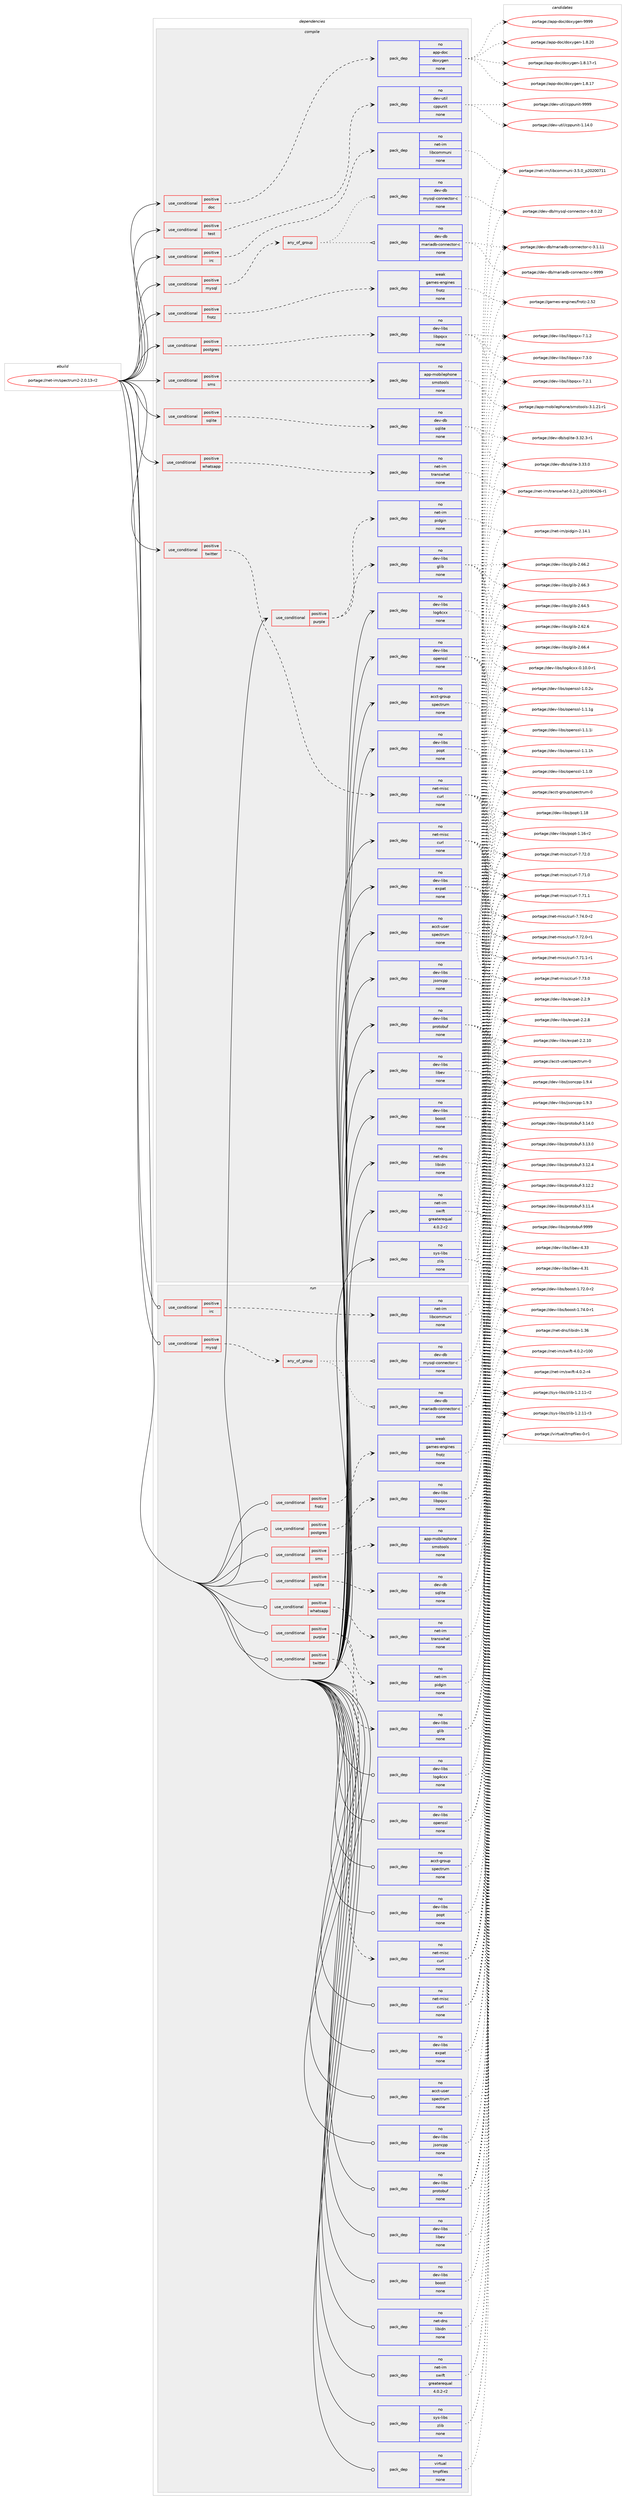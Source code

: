 digraph prolog {

# *************
# Graph options
# *************

newrank=true;
concentrate=true;
compound=true;
graph [rankdir=LR,fontname=Helvetica,fontsize=10,ranksep=1.5];#, ranksep=2.5, nodesep=0.2];
edge  [arrowhead=vee];
node  [fontname=Helvetica,fontsize=10];

# **********
# The ebuild
# **********

subgraph cluster_leftcol {
color=gray;
rank=same;
label=<<i>ebuild</i>>;
id [label="portage://net-im/spectrum2-2.0.13-r2", color=red, width=4, href="../net-im/spectrum2-2.0.13-r2.svg"];
}

# ****************
# The dependencies
# ****************

subgraph cluster_midcol {
color=gray;
label=<<i>dependencies</i>>;
subgraph cluster_compile {
fillcolor="#eeeeee";
style=filled;
label=<<i>compile</i>>;
subgraph cond3424 {
dependency12083 [label=<<TABLE BORDER="0" CELLBORDER="1" CELLSPACING="0" CELLPADDING="4"><TR><TD ROWSPAN="3" CELLPADDING="10">use_conditional</TD></TR><TR><TD>positive</TD></TR><TR><TD>doc</TD></TR></TABLE>>, shape=none, color=red];
subgraph pack8537 {
dependency12084 [label=<<TABLE BORDER="0" CELLBORDER="1" CELLSPACING="0" CELLPADDING="4" WIDTH="220"><TR><TD ROWSPAN="6" CELLPADDING="30">pack_dep</TD></TR><TR><TD WIDTH="110">no</TD></TR><TR><TD>app-doc</TD></TR><TR><TD>doxygen</TD></TR><TR><TD>none</TD></TR><TR><TD></TD></TR></TABLE>>, shape=none, color=blue];
}
dependency12083:e -> dependency12084:w [weight=20,style="dashed",arrowhead="vee"];
}
id:e -> dependency12083:w [weight=20,style="solid",arrowhead="vee"];
subgraph cond3425 {
dependency12085 [label=<<TABLE BORDER="0" CELLBORDER="1" CELLSPACING="0" CELLPADDING="4"><TR><TD ROWSPAN="3" CELLPADDING="10">use_conditional</TD></TR><TR><TD>positive</TD></TR><TR><TD>frotz</TD></TR></TABLE>>, shape=none, color=red];
subgraph pack8538 {
dependency12086 [label=<<TABLE BORDER="0" CELLBORDER="1" CELLSPACING="0" CELLPADDING="4" WIDTH="220"><TR><TD ROWSPAN="6" CELLPADDING="30">pack_dep</TD></TR><TR><TD WIDTH="110">weak</TD></TR><TR><TD>games-engines</TD></TR><TR><TD>frotz</TD></TR><TR><TD>none</TD></TR><TR><TD></TD></TR></TABLE>>, shape=none, color=blue];
}
dependency12085:e -> dependency12086:w [weight=20,style="dashed",arrowhead="vee"];
}
id:e -> dependency12085:w [weight=20,style="solid",arrowhead="vee"];
subgraph cond3426 {
dependency12087 [label=<<TABLE BORDER="0" CELLBORDER="1" CELLSPACING="0" CELLPADDING="4"><TR><TD ROWSPAN="3" CELLPADDING="10">use_conditional</TD></TR><TR><TD>positive</TD></TR><TR><TD>irc</TD></TR></TABLE>>, shape=none, color=red];
subgraph pack8539 {
dependency12088 [label=<<TABLE BORDER="0" CELLBORDER="1" CELLSPACING="0" CELLPADDING="4" WIDTH="220"><TR><TD ROWSPAN="6" CELLPADDING="30">pack_dep</TD></TR><TR><TD WIDTH="110">no</TD></TR><TR><TD>net-im</TD></TR><TR><TD>libcommuni</TD></TR><TR><TD>none</TD></TR><TR><TD></TD></TR></TABLE>>, shape=none, color=blue];
}
dependency12087:e -> dependency12088:w [weight=20,style="dashed",arrowhead="vee"];
}
id:e -> dependency12087:w [weight=20,style="solid",arrowhead="vee"];
subgraph cond3427 {
dependency12089 [label=<<TABLE BORDER="0" CELLBORDER="1" CELLSPACING="0" CELLPADDING="4"><TR><TD ROWSPAN="3" CELLPADDING="10">use_conditional</TD></TR><TR><TD>positive</TD></TR><TR><TD>mysql</TD></TR></TABLE>>, shape=none, color=red];
subgraph any104 {
dependency12090 [label=<<TABLE BORDER="0" CELLBORDER="1" CELLSPACING="0" CELLPADDING="4"><TR><TD CELLPADDING="10">any_of_group</TD></TR></TABLE>>, shape=none, color=red];subgraph pack8540 {
dependency12091 [label=<<TABLE BORDER="0" CELLBORDER="1" CELLSPACING="0" CELLPADDING="4" WIDTH="220"><TR><TD ROWSPAN="6" CELLPADDING="30">pack_dep</TD></TR><TR><TD WIDTH="110">no</TD></TR><TR><TD>dev-db</TD></TR><TR><TD>mariadb-connector-c</TD></TR><TR><TD>none</TD></TR><TR><TD></TD></TR></TABLE>>, shape=none, color=blue];
}
dependency12090:e -> dependency12091:w [weight=20,style="dotted",arrowhead="oinv"];
subgraph pack8541 {
dependency12092 [label=<<TABLE BORDER="0" CELLBORDER="1" CELLSPACING="0" CELLPADDING="4" WIDTH="220"><TR><TD ROWSPAN="6" CELLPADDING="30">pack_dep</TD></TR><TR><TD WIDTH="110">no</TD></TR><TR><TD>dev-db</TD></TR><TR><TD>mysql-connector-c</TD></TR><TR><TD>none</TD></TR><TR><TD></TD></TR></TABLE>>, shape=none, color=blue];
}
dependency12090:e -> dependency12092:w [weight=20,style="dotted",arrowhead="oinv"];
}
dependency12089:e -> dependency12090:w [weight=20,style="dashed",arrowhead="vee"];
}
id:e -> dependency12089:w [weight=20,style="solid",arrowhead="vee"];
subgraph cond3428 {
dependency12093 [label=<<TABLE BORDER="0" CELLBORDER="1" CELLSPACING="0" CELLPADDING="4"><TR><TD ROWSPAN="3" CELLPADDING="10">use_conditional</TD></TR><TR><TD>positive</TD></TR><TR><TD>postgres</TD></TR></TABLE>>, shape=none, color=red];
subgraph pack8542 {
dependency12094 [label=<<TABLE BORDER="0" CELLBORDER="1" CELLSPACING="0" CELLPADDING="4" WIDTH="220"><TR><TD ROWSPAN="6" CELLPADDING="30">pack_dep</TD></TR><TR><TD WIDTH="110">no</TD></TR><TR><TD>dev-libs</TD></TR><TR><TD>libpqxx</TD></TR><TR><TD>none</TD></TR><TR><TD></TD></TR></TABLE>>, shape=none, color=blue];
}
dependency12093:e -> dependency12094:w [weight=20,style="dashed",arrowhead="vee"];
}
id:e -> dependency12093:w [weight=20,style="solid",arrowhead="vee"];
subgraph cond3429 {
dependency12095 [label=<<TABLE BORDER="0" CELLBORDER="1" CELLSPACING="0" CELLPADDING="4"><TR><TD ROWSPAN="3" CELLPADDING="10">use_conditional</TD></TR><TR><TD>positive</TD></TR><TR><TD>purple</TD></TR></TABLE>>, shape=none, color=red];
subgraph pack8543 {
dependency12096 [label=<<TABLE BORDER="0" CELLBORDER="1" CELLSPACING="0" CELLPADDING="4" WIDTH="220"><TR><TD ROWSPAN="6" CELLPADDING="30">pack_dep</TD></TR><TR><TD WIDTH="110">no</TD></TR><TR><TD>dev-libs</TD></TR><TR><TD>glib</TD></TR><TR><TD>none</TD></TR><TR><TD></TD></TR></TABLE>>, shape=none, color=blue];
}
dependency12095:e -> dependency12096:w [weight=20,style="dashed",arrowhead="vee"];
subgraph pack8544 {
dependency12097 [label=<<TABLE BORDER="0" CELLBORDER="1" CELLSPACING="0" CELLPADDING="4" WIDTH="220"><TR><TD ROWSPAN="6" CELLPADDING="30">pack_dep</TD></TR><TR><TD WIDTH="110">no</TD></TR><TR><TD>net-im</TD></TR><TR><TD>pidgin</TD></TR><TR><TD>none</TD></TR><TR><TD></TD></TR></TABLE>>, shape=none, color=blue];
}
dependency12095:e -> dependency12097:w [weight=20,style="dashed",arrowhead="vee"];
}
id:e -> dependency12095:w [weight=20,style="solid",arrowhead="vee"];
subgraph cond3430 {
dependency12098 [label=<<TABLE BORDER="0" CELLBORDER="1" CELLSPACING="0" CELLPADDING="4"><TR><TD ROWSPAN="3" CELLPADDING="10">use_conditional</TD></TR><TR><TD>positive</TD></TR><TR><TD>sms</TD></TR></TABLE>>, shape=none, color=red];
subgraph pack8545 {
dependency12099 [label=<<TABLE BORDER="0" CELLBORDER="1" CELLSPACING="0" CELLPADDING="4" WIDTH="220"><TR><TD ROWSPAN="6" CELLPADDING="30">pack_dep</TD></TR><TR><TD WIDTH="110">no</TD></TR><TR><TD>app-mobilephone</TD></TR><TR><TD>smstools</TD></TR><TR><TD>none</TD></TR><TR><TD></TD></TR></TABLE>>, shape=none, color=blue];
}
dependency12098:e -> dependency12099:w [weight=20,style="dashed",arrowhead="vee"];
}
id:e -> dependency12098:w [weight=20,style="solid",arrowhead="vee"];
subgraph cond3431 {
dependency12100 [label=<<TABLE BORDER="0" CELLBORDER="1" CELLSPACING="0" CELLPADDING="4"><TR><TD ROWSPAN="3" CELLPADDING="10">use_conditional</TD></TR><TR><TD>positive</TD></TR><TR><TD>sqlite</TD></TR></TABLE>>, shape=none, color=red];
subgraph pack8546 {
dependency12101 [label=<<TABLE BORDER="0" CELLBORDER="1" CELLSPACING="0" CELLPADDING="4" WIDTH="220"><TR><TD ROWSPAN="6" CELLPADDING="30">pack_dep</TD></TR><TR><TD WIDTH="110">no</TD></TR><TR><TD>dev-db</TD></TR><TR><TD>sqlite</TD></TR><TR><TD>none</TD></TR><TR><TD></TD></TR></TABLE>>, shape=none, color=blue];
}
dependency12100:e -> dependency12101:w [weight=20,style="dashed",arrowhead="vee"];
}
id:e -> dependency12100:w [weight=20,style="solid",arrowhead="vee"];
subgraph cond3432 {
dependency12102 [label=<<TABLE BORDER="0" CELLBORDER="1" CELLSPACING="0" CELLPADDING="4"><TR><TD ROWSPAN="3" CELLPADDING="10">use_conditional</TD></TR><TR><TD>positive</TD></TR><TR><TD>test</TD></TR></TABLE>>, shape=none, color=red];
subgraph pack8547 {
dependency12103 [label=<<TABLE BORDER="0" CELLBORDER="1" CELLSPACING="0" CELLPADDING="4" WIDTH="220"><TR><TD ROWSPAN="6" CELLPADDING="30">pack_dep</TD></TR><TR><TD WIDTH="110">no</TD></TR><TR><TD>dev-util</TD></TR><TR><TD>cppunit</TD></TR><TR><TD>none</TD></TR><TR><TD></TD></TR></TABLE>>, shape=none, color=blue];
}
dependency12102:e -> dependency12103:w [weight=20,style="dashed",arrowhead="vee"];
}
id:e -> dependency12102:w [weight=20,style="solid",arrowhead="vee"];
subgraph cond3433 {
dependency12104 [label=<<TABLE BORDER="0" CELLBORDER="1" CELLSPACING="0" CELLPADDING="4"><TR><TD ROWSPAN="3" CELLPADDING="10">use_conditional</TD></TR><TR><TD>positive</TD></TR><TR><TD>twitter</TD></TR></TABLE>>, shape=none, color=red];
subgraph pack8548 {
dependency12105 [label=<<TABLE BORDER="0" CELLBORDER="1" CELLSPACING="0" CELLPADDING="4" WIDTH="220"><TR><TD ROWSPAN="6" CELLPADDING="30">pack_dep</TD></TR><TR><TD WIDTH="110">no</TD></TR><TR><TD>net-misc</TD></TR><TR><TD>curl</TD></TR><TR><TD>none</TD></TR><TR><TD></TD></TR></TABLE>>, shape=none, color=blue];
}
dependency12104:e -> dependency12105:w [weight=20,style="dashed",arrowhead="vee"];
}
id:e -> dependency12104:w [weight=20,style="solid",arrowhead="vee"];
subgraph cond3434 {
dependency12106 [label=<<TABLE BORDER="0" CELLBORDER="1" CELLSPACING="0" CELLPADDING="4"><TR><TD ROWSPAN="3" CELLPADDING="10">use_conditional</TD></TR><TR><TD>positive</TD></TR><TR><TD>whatsapp</TD></TR></TABLE>>, shape=none, color=red];
subgraph pack8549 {
dependency12107 [label=<<TABLE BORDER="0" CELLBORDER="1" CELLSPACING="0" CELLPADDING="4" WIDTH="220"><TR><TD ROWSPAN="6" CELLPADDING="30">pack_dep</TD></TR><TR><TD WIDTH="110">no</TD></TR><TR><TD>net-im</TD></TR><TR><TD>transwhat</TD></TR><TR><TD>none</TD></TR><TR><TD></TD></TR></TABLE>>, shape=none, color=blue];
}
dependency12106:e -> dependency12107:w [weight=20,style="dashed",arrowhead="vee"];
}
id:e -> dependency12106:w [weight=20,style="solid",arrowhead="vee"];
subgraph pack8550 {
dependency12108 [label=<<TABLE BORDER="0" CELLBORDER="1" CELLSPACING="0" CELLPADDING="4" WIDTH="220"><TR><TD ROWSPAN="6" CELLPADDING="30">pack_dep</TD></TR><TR><TD WIDTH="110">no</TD></TR><TR><TD>acct-group</TD></TR><TR><TD>spectrum</TD></TR><TR><TD>none</TD></TR><TR><TD></TD></TR></TABLE>>, shape=none, color=blue];
}
id:e -> dependency12108:w [weight=20,style="solid",arrowhead="vee"];
subgraph pack8551 {
dependency12109 [label=<<TABLE BORDER="0" CELLBORDER="1" CELLSPACING="0" CELLPADDING="4" WIDTH="220"><TR><TD ROWSPAN="6" CELLPADDING="30">pack_dep</TD></TR><TR><TD WIDTH="110">no</TD></TR><TR><TD>acct-user</TD></TR><TR><TD>spectrum</TD></TR><TR><TD>none</TD></TR><TR><TD></TD></TR></TABLE>>, shape=none, color=blue];
}
id:e -> dependency12109:w [weight=20,style="solid",arrowhead="vee"];
subgraph pack8552 {
dependency12110 [label=<<TABLE BORDER="0" CELLBORDER="1" CELLSPACING="0" CELLPADDING="4" WIDTH="220"><TR><TD ROWSPAN="6" CELLPADDING="30">pack_dep</TD></TR><TR><TD WIDTH="110">no</TD></TR><TR><TD>dev-libs</TD></TR><TR><TD>boost</TD></TR><TR><TD>none</TD></TR><TR><TD></TD></TR></TABLE>>, shape=none, color=blue];
}
id:e -> dependency12110:w [weight=20,style="solid",arrowhead="vee"];
subgraph pack8553 {
dependency12111 [label=<<TABLE BORDER="0" CELLBORDER="1" CELLSPACING="0" CELLPADDING="4" WIDTH="220"><TR><TD ROWSPAN="6" CELLPADDING="30">pack_dep</TD></TR><TR><TD WIDTH="110">no</TD></TR><TR><TD>dev-libs</TD></TR><TR><TD>expat</TD></TR><TR><TD>none</TD></TR><TR><TD></TD></TR></TABLE>>, shape=none, color=blue];
}
id:e -> dependency12111:w [weight=20,style="solid",arrowhead="vee"];
subgraph pack8554 {
dependency12112 [label=<<TABLE BORDER="0" CELLBORDER="1" CELLSPACING="0" CELLPADDING="4" WIDTH="220"><TR><TD ROWSPAN="6" CELLPADDING="30">pack_dep</TD></TR><TR><TD WIDTH="110">no</TD></TR><TR><TD>dev-libs</TD></TR><TR><TD>jsoncpp</TD></TR><TR><TD>none</TD></TR><TR><TD></TD></TR></TABLE>>, shape=none, color=blue];
}
id:e -> dependency12112:w [weight=20,style="solid",arrowhead="vee"];
subgraph pack8555 {
dependency12113 [label=<<TABLE BORDER="0" CELLBORDER="1" CELLSPACING="0" CELLPADDING="4" WIDTH="220"><TR><TD ROWSPAN="6" CELLPADDING="30">pack_dep</TD></TR><TR><TD WIDTH="110">no</TD></TR><TR><TD>dev-libs</TD></TR><TR><TD>libev</TD></TR><TR><TD>none</TD></TR><TR><TD></TD></TR></TABLE>>, shape=none, color=blue];
}
id:e -> dependency12113:w [weight=20,style="solid",arrowhead="vee"];
subgraph pack8556 {
dependency12114 [label=<<TABLE BORDER="0" CELLBORDER="1" CELLSPACING="0" CELLPADDING="4" WIDTH="220"><TR><TD ROWSPAN="6" CELLPADDING="30">pack_dep</TD></TR><TR><TD WIDTH="110">no</TD></TR><TR><TD>dev-libs</TD></TR><TR><TD>log4cxx</TD></TR><TR><TD>none</TD></TR><TR><TD></TD></TR></TABLE>>, shape=none, color=blue];
}
id:e -> dependency12114:w [weight=20,style="solid",arrowhead="vee"];
subgraph pack8557 {
dependency12115 [label=<<TABLE BORDER="0" CELLBORDER="1" CELLSPACING="0" CELLPADDING="4" WIDTH="220"><TR><TD ROWSPAN="6" CELLPADDING="30">pack_dep</TD></TR><TR><TD WIDTH="110">no</TD></TR><TR><TD>dev-libs</TD></TR><TR><TD>openssl</TD></TR><TR><TD>none</TD></TR><TR><TD></TD></TR></TABLE>>, shape=none, color=blue];
}
id:e -> dependency12115:w [weight=20,style="solid",arrowhead="vee"];
subgraph pack8558 {
dependency12116 [label=<<TABLE BORDER="0" CELLBORDER="1" CELLSPACING="0" CELLPADDING="4" WIDTH="220"><TR><TD ROWSPAN="6" CELLPADDING="30">pack_dep</TD></TR><TR><TD WIDTH="110">no</TD></TR><TR><TD>dev-libs</TD></TR><TR><TD>popt</TD></TR><TR><TD>none</TD></TR><TR><TD></TD></TR></TABLE>>, shape=none, color=blue];
}
id:e -> dependency12116:w [weight=20,style="solid",arrowhead="vee"];
subgraph pack8559 {
dependency12117 [label=<<TABLE BORDER="0" CELLBORDER="1" CELLSPACING="0" CELLPADDING="4" WIDTH="220"><TR><TD ROWSPAN="6" CELLPADDING="30">pack_dep</TD></TR><TR><TD WIDTH="110">no</TD></TR><TR><TD>dev-libs</TD></TR><TR><TD>protobuf</TD></TR><TR><TD>none</TD></TR><TR><TD></TD></TR></TABLE>>, shape=none, color=blue];
}
id:e -> dependency12117:w [weight=20,style="solid",arrowhead="vee"];
subgraph pack8560 {
dependency12118 [label=<<TABLE BORDER="0" CELLBORDER="1" CELLSPACING="0" CELLPADDING="4" WIDTH="220"><TR><TD ROWSPAN="6" CELLPADDING="30">pack_dep</TD></TR><TR><TD WIDTH="110">no</TD></TR><TR><TD>net-dns</TD></TR><TR><TD>libidn</TD></TR><TR><TD>none</TD></TR><TR><TD></TD></TR></TABLE>>, shape=none, color=blue];
}
id:e -> dependency12118:w [weight=20,style="solid",arrowhead="vee"];
subgraph pack8561 {
dependency12119 [label=<<TABLE BORDER="0" CELLBORDER="1" CELLSPACING="0" CELLPADDING="4" WIDTH="220"><TR><TD ROWSPAN="6" CELLPADDING="30">pack_dep</TD></TR><TR><TD WIDTH="110">no</TD></TR><TR><TD>net-im</TD></TR><TR><TD>swift</TD></TR><TR><TD>greaterequal</TD></TR><TR><TD>4.0.2-r2</TD></TR></TABLE>>, shape=none, color=blue];
}
id:e -> dependency12119:w [weight=20,style="solid",arrowhead="vee"];
subgraph pack8562 {
dependency12120 [label=<<TABLE BORDER="0" CELLBORDER="1" CELLSPACING="0" CELLPADDING="4" WIDTH="220"><TR><TD ROWSPAN="6" CELLPADDING="30">pack_dep</TD></TR><TR><TD WIDTH="110">no</TD></TR><TR><TD>net-misc</TD></TR><TR><TD>curl</TD></TR><TR><TD>none</TD></TR><TR><TD></TD></TR></TABLE>>, shape=none, color=blue];
}
id:e -> dependency12120:w [weight=20,style="solid",arrowhead="vee"];
subgraph pack8563 {
dependency12121 [label=<<TABLE BORDER="0" CELLBORDER="1" CELLSPACING="0" CELLPADDING="4" WIDTH="220"><TR><TD ROWSPAN="6" CELLPADDING="30">pack_dep</TD></TR><TR><TD WIDTH="110">no</TD></TR><TR><TD>sys-libs</TD></TR><TR><TD>zlib</TD></TR><TR><TD>none</TD></TR><TR><TD></TD></TR></TABLE>>, shape=none, color=blue];
}
id:e -> dependency12121:w [weight=20,style="solid",arrowhead="vee"];
}
subgraph cluster_compileandrun {
fillcolor="#eeeeee";
style=filled;
label=<<i>compile and run</i>>;
}
subgraph cluster_run {
fillcolor="#eeeeee";
style=filled;
label=<<i>run</i>>;
subgraph cond3435 {
dependency12122 [label=<<TABLE BORDER="0" CELLBORDER="1" CELLSPACING="0" CELLPADDING="4"><TR><TD ROWSPAN="3" CELLPADDING="10">use_conditional</TD></TR><TR><TD>positive</TD></TR><TR><TD>frotz</TD></TR></TABLE>>, shape=none, color=red];
subgraph pack8564 {
dependency12123 [label=<<TABLE BORDER="0" CELLBORDER="1" CELLSPACING="0" CELLPADDING="4" WIDTH="220"><TR><TD ROWSPAN="6" CELLPADDING="30">pack_dep</TD></TR><TR><TD WIDTH="110">weak</TD></TR><TR><TD>games-engines</TD></TR><TR><TD>frotz</TD></TR><TR><TD>none</TD></TR><TR><TD></TD></TR></TABLE>>, shape=none, color=blue];
}
dependency12122:e -> dependency12123:w [weight=20,style="dashed",arrowhead="vee"];
}
id:e -> dependency12122:w [weight=20,style="solid",arrowhead="odot"];
subgraph cond3436 {
dependency12124 [label=<<TABLE BORDER="0" CELLBORDER="1" CELLSPACING="0" CELLPADDING="4"><TR><TD ROWSPAN="3" CELLPADDING="10">use_conditional</TD></TR><TR><TD>positive</TD></TR><TR><TD>irc</TD></TR></TABLE>>, shape=none, color=red];
subgraph pack8565 {
dependency12125 [label=<<TABLE BORDER="0" CELLBORDER="1" CELLSPACING="0" CELLPADDING="4" WIDTH="220"><TR><TD ROWSPAN="6" CELLPADDING="30">pack_dep</TD></TR><TR><TD WIDTH="110">no</TD></TR><TR><TD>net-im</TD></TR><TR><TD>libcommuni</TD></TR><TR><TD>none</TD></TR><TR><TD></TD></TR></TABLE>>, shape=none, color=blue];
}
dependency12124:e -> dependency12125:w [weight=20,style="dashed",arrowhead="vee"];
}
id:e -> dependency12124:w [weight=20,style="solid",arrowhead="odot"];
subgraph cond3437 {
dependency12126 [label=<<TABLE BORDER="0" CELLBORDER="1" CELLSPACING="0" CELLPADDING="4"><TR><TD ROWSPAN="3" CELLPADDING="10">use_conditional</TD></TR><TR><TD>positive</TD></TR><TR><TD>mysql</TD></TR></TABLE>>, shape=none, color=red];
subgraph any105 {
dependency12127 [label=<<TABLE BORDER="0" CELLBORDER="1" CELLSPACING="0" CELLPADDING="4"><TR><TD CELLPADDING="10">any_of_group</TD></TR></TABLE>>, shape=none, color=red];subgraph pack8566 {
dependency12128 [label=<<TABLE BORDER="0" CELLBORDER="1" CELLSPACING="0" CELLPADDING="4" WIDTH="220"><TR><TD ROWSPAN="6" CELLPADDING="30">pack_dep</TD></TR><TR><TD WIDTH="110">no</TD></TR><TR><TD>dev-db</TD></TR><TR><TD>mariadb-connector-c</TD></TR><TR><TD>none</TD></TR><TR><TD></TD></TR></TABLE>>, shape=none, color=blue];
}
dependency12127:e -> dependency12128:w [weight=20,style="dotted",arrowhead="oinv"];
subgraph pack8567 {
dependency12129 [label=<<TABLE BORDER="0" CELLBORDER="1" CELLSPACING="0" CELLPADDING="4" WIDTH="220"><TR><TD ROWSPAN="6" CELLPADDING="30">pack_dep</TD></TR><TR><TD WIDTH="110">no</TD></TR><TR><TD>dev-db</TD></TR><TR><TD>mysql-connector-c</TD></TR><TR><TD>none</TD></TR><TR><TD></TD></TR></TABLE>>, shape=none, color=blue];
}
dependency12127:e -> dependency12129:w [weight=20,style="dotted",arrowhead="oinv"];
}
dependency12126:e -> dependency12127:w [weight=20,style="dashed",arrowhead="vee"];
}
id:e -> dependency12126:w [weight=20,style="solid",arrowhead="odot"];
subgraph cond3438 {
dependency12130 [label=<<TABLE BORDER="0" CELLBORDER="1" CELLSPACING="0" CELLPADDING="4"><TR><TD ROWSPAN="3" CELLPADDING="10">use_conditional</TD></TR><TR><TD>positive</TD></TR><TR><TD>postgres</TD></TR></TABLE>>, shape=none, color=red];
subgraph pack8568 {
dependency12131 [label=<<TABLE BORDER="0" CELLBORDER="1" CELLSPACING="0" CELLPADDING="4" WIDTH="220"><TR><TD ROWSPAN="6" CELLPADDING="30">pack_dep</TD></TR><TR><TD WIDTH="110">no</TD></TR><TR><TD>dev-libs</TD></TR><TR><TD>libpqxx</TD></TR><TR><TD>none</TD></TR><TR><TD></TD></TR></TABLE>>, shape=none, color=blue];
}
dependency12130:e -> dependency12131:w [weight=20,style="dashed",arrowhead="vee"];
}
id:e -> dependency12130:w [weight=20,style="solid",arrowhead="odot"];
subgraph cond3439 {
dependency12132 [label=<<TABLE BORDER="0" CELLBORDER="1" CELLSPACING="0" CELLPADDING="4"><TR><TD ROWSPAN="3" CELLPADDING="10">use_conditional</TD></TR><TR><TD>positive</TD></TR><TR><TD>purple</TD></TR></TABLE>>, shape=none, color=red];
subgraph pack8569 {
dependency12133 [label=<<TABLE BORDER="0" CELLBORDER="1" CELLSPACING="0" CELLPADDING="4" WIDTH="220"><TR><TD ROWSPAN="6" CELLPADDING="30">pack_dep</TD></TR><TR><TD WIDTH="110">no</TD></TR><TR><TD>dev-libs</TD></TR><TR><TD>glib</TD></TR><TR><TD>none</TD></TR><TR><TD></TD></TR></TABLE>>, shape=none, color=blue];
}
dependency12132:e -> dependency12133:w [weight=20,style="dashed",arrowhead="vee"];
subgraph pack8570 {
dependency12134 [label=<<TABLE BORDER="0" CELLBORDER="1" CELLSPACING="0" CELLPADDING="4" WIDTH="220"><TR><TD ROWSPAN="6" CELLPADDING="30">pack_dep</TD></TR><TR><TD WIDTH="110">no</TD></TR><TR><TD>net-im</TD></TR><TR><TD>pidgin</TD></TR><TR><TD>none</TD></TR><TR><TD></TD></TR></TABLE>>, shape=none, color=blue];
}
dependency12132:e -> dependency12134:w [weight=20,style="dashed",arrowhead="vee"];
}
id:e -> dependency12132:w [weight=20,style="solid",arrowhead="odot"];
subgraph cond3440 {
dependency12135 [label=<<TABLE BORDER="0" CELLBORDER="1" CELLSPACING="0" CELLPADDING="4"><TR><TD ROWSPAN="3" CELLPADDING="10">use_conditional</TD></TR><TR><TD>positive</TD></TR><TR><TD>sms</TD></TR></TABLE>>, shape=none, color=red];
subgraph pack8571 {
dependency12136 [label=<<TABLE BORDER="0" CELLBORDER="1" CELLSPACING="0" CELLPADDING="4" WIDTH="220"><TR><TD ROWSPAN="6" CELLPADDING="30">pack_dep</TD></TR><TR><TD WIDTH="110">no</TD></TR><TR><TD>app-mobilephone</TD></TR><TR><TD>smstools</TD></TR><TR><TD>none</TD></TR><TR><TD></TD></TR></TABLE>>, shape=none, color=blue];
}
dependency12135:e -> dependency12136:w [weight=20,style="dashed",arrowhead="vee"];
}
id:e -> dependency12135:w [weight=20,style="solid",arrowhead="odot"];
subgraph cond3441 {
dependency12137 [label=<<TABLE BORDER="0" CELLBORDER="1" CELLSPACING="0" CELLPADDING="4"><TR><TD ROWSPAN="3" CELLPADDING="10">use_conditional</TD></TR><TR><TD>positive</TD></TR><TR><TD>sqlite</TD></TR></TABLE>>, shape=none, color=red];
subgraph pack8572 {
dependency12138 [label=<<TABLE BORDER="0" CELLBORDER="1" CELLSPACING="0" CELLPADDING="4" WIDTH="220"><TR><TD ROWSPAN="6" CELLPADDING="30">pack_dep</TD></TR><TR><TD WIDTH="110">no</TD></TR><TR><TD>dev-db</TD></TR><TR><TD>sqlite</TD></TR><TR><TD>none</TD></TR><TR><TD></TD></TR></TABLE>>, shape=none, color=blue];
}
dependency12137:e -> dependency12138:w [weight=20,style="dashed",arrowhead="vee"];
}
id:e -> dependency12137:w [weight=20,style="solid",arrowhead="odot"];
subgraph cond3442 {
dependency12139 [label=<<TABLE BORDER="0" CELLBORDER="1" CELLSPACING="0" CELLPADDING="4"><TR><TD ROWSPAN="3" CELLPADDING="10">use_conditional</TD></TR><TR><TD>positive</TD></TR><TR><TD>twitter</TD></TR></TABLE>>, shape=none, color=red];
subgraph pack8573 {
dependency12140 [label=<<TABLE BORDER="0" CELLBORDER="1" CELLSPACING="0" CELLPADDING="4" WIDTH="220"><TR><TD ROWSPAN="6" CELLPADDING="30">pack_dep</TD></TR><TR><TD WIDTH="110">no</TD></TR><TR><TD>net-misc</TD></TR><TR><TD>curl</TD></TR><TR><TD>none</TD></TR><TR><TD></TD></TR></TABLE>>, shape=none, color=blue];
}
dependency12139:e -> dependency12140:w [weight=20,style="dashed",arrowhead="vee"];
}
id:e -> dependency12139:w [weight=20,style="solid",arrowhead="odot"];
subgraph cond3443 {
dependency12141 [label=<<TABLE BORDER="0" CELLBORDER="1" CELLSPACING="0" CELLPADDING="4"><TR><TD ROWSPAN="3" CELLPADDING="10">use_conditional</TD></TR><TR><TD>positive</TD></TR><TR><TD>whatsapp</TD></TR></TABLE>>, shape=none, color=red];
subgraph pack8574 {
dependency12142 [label=<<TABLE BORDER="0" CELLBORDER="1" CELLSPACING="0" CELLPADDING="4" WIDTH="220"><TR><TD ROWSPAN="6" CELLPADDING="30">pack_dep</TD></TR><TR><TD WIDTH="110">no</TD></TR><TR><TD>net-im</TD></TR><TR><TD>transwhat</TD></TR><TR><TD>none</TD></TR><TR><TD></TD></TR></TABLE>>, shape=none, color=blue];
}
dependency12141:e -> dependency12142:w [weight=20,style="dashed",arrowhead="vee"];
}
id:e -> dependency12141:w [weight=20,style="solid",arrowhead="odot"];
subgraph pack8575 {
dependency12143 [label=<<TABLE BORDER="0" CELLBORDER="1" CELLSPACING="0" CELLPADDING="4" WIDTH="220"><TR><TD ROWSPAN="6" CELLPADDING="30">pack_dep</TD></TR><TR><TD WIDTH="110">no</TD></TR><TR><TD>acct-group</TD></TR><TR><TD>spectrum</TD></TR><TR><TD>none</TD></TR><TR><TD></TD></TR></TABLE>>, shape=none, color=blue];
}
id:e -> dependency12143:w [weight=20,style="solid",arrowhead="odot"];
subgraph pack8576 {
dependency12144 [label=<<TABLE BORDER="0" CELLBORDER="1" CELLSPACING="0" CELLPADDING="4" WIDTH="220"><TR><TD ROWSPAN="6" CELLPADDING="30">pack_dep</TD></TR><TR><TD WIDTH="110">no</TD></TR><TR><TD>acct-user</TD></TR><TR><TD>spectrum</TD></TR><TR><TD>none</TD></TR><TR><TD></TD></TR></TABLE>>, shape=none, color=blue];
}
id:e -> dependency12144:w [weight=20,style="solid",arrowhead="odot"];
subgraph pack8577 {
dependency12145 [label=<<TABLE BORDER="0" CELLBORDER="1" CELLSPACING="0" CELLPADDING="4" WIDTH="220"><TR><TD ROWSPAN="6" CELLPADDING="30">pack_dep</TD></TR><TR><TD WIDTH="110">no</TD></TR><TR><TD>dev-libs</TD></TR><TR><TD>boost</TD></TR><TR><TD>none</TD></TR><TR><TD></TD></TR></TABLE>>, shape=none, color=blue];
}
id:e -> dependency12145:w [weight=20,style="solid",arrowhead="odot"];
subgraph pack8578 {
dependency12146 [label=<<TABLE BORDER="0" CELLBORDER="1" CELLSPACING="0" CELLPADDING="4" WIDTH="220"><TR><TD ROWSPAN="6" CELLPADDING="30">pack_dep</TD></TR><TR><TD WIDTH="110">no</TD></TR><TR><TD>dev-libs</TD></TR><TR><TD>expat</TD></TR><TR><TD>none</TD></TR><TR><TD></TD></TR></TABLE>>, shape=none, color=blue];
}
id:e -> dependency12146:w [weight=20,style="solid",arrowhead="odot"];
subgraph pack8579 {
dependency12147 [label=<<TABLE BORDER="0" CELLBORDER="1" CELLSPACING="0" CELLPADDING="4" WIDTH="220"><TR><TD ROWSPAN="6" CELLPADDING="30">pack_dep</TD></TR><TR><TD WIDTH="110">no</TD></TR><TR><TD>dev-libs</TD></TR><TR><TD>jsoncpp</TD></TR><TR><TD>none</TD></TR><TR><TD></TD></TR></TABLE>>, shape=none, color=blue];
}
id:e -> dependency12147:w [weight=20,style="solid",arrowhead="odot"];
subgraph pack8580 {
dependency12148 [label=<<TABLE BORDER="0" CELLBORDER="1" CELLSPACING="0" CELLPADDING="4" WIDTH="220"><TR><TD ROWSPAN="6" CELLPADDING="30">pack_dep</TD></TR><TR><TD WIDTH="110">no</TD></TR><TR><TD>dev-libs</TD></TR><TR><TD>libev</TD></TR><TR><TD>none</TD></TR><TR><TD></TD></TR></TABLE>>, shape=none, color=blue];
}
id:e -> dependency12148:w [weight=20,style="solid",arrowhead="odot"];
subgraph pack8581 {
dependency12149 [label=<<TABLE BORDER="0" CELLBORDER="1" CELLSPACING="0" CELLPADDING="4" WIDTH="220"><TR><TD ROWSPAN="6" CELLPADDING="30">pack_dep</TD></TR><TR><TD WIDTH="110">no</TD></TR><TR><TD>dev-libs</TD></TR><TR><TD>log4cxx</TD></TR><TR><TD>none</TD></TR><TR><TD></TD></TR></TABLE>>, shape=none, color=blue];
}
id:e -> dependency12149:w [weight=20,style="solid",arrowhead="odot"];
subgraph pack8582 {
dependency12150 [label=<<TABLE BORDER="0" CELLBORDER="1" CELLSPACING="0" CELLPADDING="4" WIDTH="220"><TR><TD ROWSPAN="6" CELLPADDING="30">pack_dep</TD></TR><TR><TD WIDTH="110">no</TD></TR><TR><TD>dev-libs</TD></TR><TR><TD>openssl</TD></TR><TR><TD>none</TD></TR><TR><TD></TD></TR></TABLE>>, shape=none, color=blue];
}
id:e -> dependency12150:w [weight=20,style="solid",arrowhead="odot"];
subgraph pack8583 {
dependency12151 [label=<<TABLE BORDER="0" CELLBORDER="1" CELLSPACING="0" CELLPADDING="4" WIDTH="220"><TR><TD ROWSPAN="6" CELLPADDING="30">pack_dep</TD></TR><TR><TD WIDTH="110">no</TD></TR><TR><TD>dev-libs</TD></TR><TR><TD>popt</TD></TR><TR><TD>none</TD></TR><TR><TD></TD></TR></TABLE>>, shape=none, color=blue];
}
id:e -> dependency12151:w [weight=20,style="solid",arrowhead="odot"];
subgraph pack8584 {
dependency12152 [label=<<TABLE BORDER="0" CELLBORDER="1" CELLSPACING="0" CELLPADDING="4" WIDTH="220"><TR><TD ROWSPAN="6" CELLPADDING="30">pack_dep</TD></TR><TR><TD WIDTH="110">no</TD></TR><TR><TD>dev-libs</TD></TR><TR><TD>protobuf</TD></TR><TR><TD>none</TD></TR><TR><TD></TD></TR></TABLE>>, shape=none, color=blue];
}
id:e -> dependency12152:w [weight=20,style="solid",arrowhead="odot"];
subgraph pack8585 {
dependency12153 [label=<<TABLE BORDER="0" CELLBORDER="1" CELLSPACING="0" CELLPADDING="4" WIDTH="220"><TR><TD ROWSPAN="6" CELLPADDING="30">pack_dep</TD></TR><TR><TD WIDTH="110">no</TD></TR><TR><TD>net-dns</TD></TR><TR><TD>libidn</TD></TR><TR><TD>none</TD></TR><TR><TD></TD></TR></TABLE>>, shape=none, color=blue];
}
id:e -> dependency12153:w [weight=20,style="solid",arrowhead="odot"];
subgraph pack8586 {
dependency12154 [label=<<TABLE BORDER="0" CELLBORDER="1" CELLSPACING="0" CELLPADDING="4" WIDTH="220"><TR><TD ROWSPAN="6" CELLPADDING="30">pack_dep</TD></TR><TR><TD WIDTH="110">no</TD></TR><TR><TD>net-im</TD></TR><TR><TD>swift</TD></TR><TR><TD>greaterequal</TD></TR><TR><TD>4.0.2-r2</TD></TR></TABLE>>, shape=none, color=blue];
}
id:e -> dependency12154:w [weight=20,style="solid",arrowhead="odot"];
subgraph pack8587 {
dependency12155 [label=<<TABLE BORDER="0" CELLBORDER="1" CELLSPACING="0" CELLPADDING="4" WIDTH="220"><TR><TD ROWSPAN="6" CELLPADDING="30">pack_dep</TD></TR><TR><TD WIDTH="110">no</TD></TR><TR><TD>net-misc</TD></TR><TR><TD>curl</TD></TR><TR><TD>none</TD></TR><TR><TD></TD></TR></TABLE>>, shape=none, color=blue];
}
id:e -> dependency12155:w [weight=20,style="solid",arrowhead="odot"];
subgraph pack8588 {
dependency12156 [label=<<TABLE BORDER="0" CELLBORDER="1" CELLSPACING="0" CELLPADDING="4" WIDTH="220"><TR><TD ROWSPAN="6" CELLPADDING="30">pack_dep</TD></TR><TR><TD WIDTH="110">no</TD></TR><TR><TD>sys-libs</TD></TR><TR><TD>zlib</TD></TR><TR><TD>none</TD></TR><TR><TD></TD></TR></TABLE>>, shape=none, color=blue];
}
id:e -> dependency12156:w [weight=20,style="solid",arrowhead="odot"];
subgraph pack8589 {
dependency12157 [label=<<TABLE BORDER="0" CELLBORDER="1" CELLSPACING="0" CELLPADDING="4" WIDTH="220"><TR><TD ROWSPAN="6" CELLPADDING="30">pack_dep</TD></TR><TR><TD WIDTH="110">no</TD></TR><TR><TD>virtual</TD></TR><TR><TD>tmpfiles</TD></TR><TR><TD>none</TD></TR><TR><TD></TD></TR></TABLE>>, shape=none, color=blue];
}
id:e -> dependency12157:w [weight=20,style="solid",arrowhead="odot"];
}
}

# **************
# The candidates
# **************

subgraph cluster_choices {
rank=same;
color=gray;
label=<<i>candidates</i>>;

subgraph choice8537 {
color=black;
nodesep=1;
choice971121124510011199471001111201211031011104557575757 [label="portage://app-doc/doxygen-9999", color=red, width=4,href="../app-doc/doxygen-9999.svg"];
choice9711211245100111994710011112012110310111045494656465048 [label="portage://app-doc/doxygen-1.8.20", color=red, width=4,href="../app-doc/doxygen-1.8.20.svg"];
choice97112112451001119947100111120121103101110454946564649554511449 [label="portage://app-doc/doxygen-1.8.17-r1", color=red, width=4,href="../app-doc/doxygen-1.8.17-r1.svg"];
choice9711211245100111994710011112012110310111045494656464955 [label="portage://app-doc/doxygen-1.8.17", color=red, width=4,href="../app-doc/doxygen-1.8.17.svg"];
dependency12084:e -> choice971121124510011199471001111201211031011104557575757:w [style=dotted,weight="100"];
dependency12084:e -> choice9711211245100111994710011112012110310111045494656465048:w [style=dotted,weight="100"];
dependency12084:e -> choice97112112451001119947100111120121103101110454946564649554511449:w [style=dotted,weight="100"];
dependency12084:e -> choice9711211245100111994710011112012110310111045494656464955:w [style=dotted,weight="100"];
}
subgraph choice8538 {
color=black;
nodesep=1;
choice1039710910111545101110103105110101115471021141111161224550465350 [label="portage://games-engines/frotz-2.52", color=red, width=4,href="../games-engines/frotz-2.52.svg"];
dependency12086:e -> choice1039710910111545101110103105110101115471021141111161224550465350:w [style=dotted,weight="100"];
}
subgraph choice8539 {
color=black;
nodesep=1;
choice11010111645105109471081059899111109109117110105455146534648951125048504848554949 [label="portage://net-im/libcommuni-3.5.0_p20200711", color=red, width=4,href="../net-im/libcommuni-3.5.0_p20200711.svg"];
dependency12088:e -> choice11010111645105109471081059899111109109117110105455146534648951125048504848554949:w [style=dotted,weight="100"];
}
subgraph choice8540 {
color=black;
nodesep=1;
choice10010111845100984710997114105971009845991111101101019911611111445994557575757 [label="portage://dev-db/mariadb-connector-c-9999", color=red, width=4,href="../dev-db/mariadb-connector-c-9999.svg"];
choice100101118451009847109971141059710098459911111011010199116111114459945514649464949 [label="portage://dev-db/mariadb-connector-c-3.1.11", color=red, width=4,href="../dev-db/mariadb-connector-c-3.1.11.svg"];
dependency12091:e -> choice10010111845100984710997114105971009845991111101101019911611111445994557575757:w [style=dotted,weight="100"];
dependency12091:e -> choice100101118451009847109971141059710098459911111011010199116111114459945514649464949:w [style=dotted,weight="100"];
}
subgraph choice8541 {
color=black;
nodesep=1;
choice100101118451009847109121115113108459911111011010199116111114459945564648465050 [label="portage://dev-db/mysql-connector-c-8.0.22", color=red, width=4,href="../dev-db/mysql-connector-c-8.0.22.svg"];
dependency12092:e -> choice100101118451009847109121115113108459911111011010199116111114459945564648465050:w [style=dotted,weight="100"];
}
subgraph choice8542 {
color=black;
nodesep=1;
choice10010111845108105981154710810598112113120120455546514648 [label="portage://dev-libs/libpqxx-7.3.0", color=red, width=4,href="../dev-libs/libpqxx-7.3.0.svg"];
choice10010111845108105981154710810598112113120120455546504649 [label="portage://dev-libs/libpqxx-7.2.1", color=red, width=4,href="../dev-libs/libpqxx-7.2.1.svg"];
choice10010111845108105981154710810598112113120120455546494650 [label="portage://dev-libs/libpqxx-7.1.2", color=red, width=4,href="../dev-libs/libpqxx-7.1.2.svg"];
dependency12094:e -> choice10010111845108105981154710810598112113120120455546514648:w [style=dotted,weight="100"];
dependency12094:e -> choice10010111845108105981154710810598112113120120455546504649:w [style=dotted,weight="100"];
dependency12094:e -> choice10010111845108105981154710810598112113120120455546494650:w [style=dotted,weight="100"];
}
subgraph choice8543 {
color=black;
nodesep=1;
choice1001011184510810598115471031081059845504654544652 [label="portage://dev-libs/glib-2.66.4", color=red, width=4,href="../dev-libs/glib-2.66.4.svg"];
choice1001011184510810598115471031081059845504654544651 [label="portage://dev-libs/glib-2.66.3", color=red, width=4,href="../dev-libs/glib-2.66.3.svg"];
choice1001011184510810598115471031081059845504654544650 [label="portage://dev-libs/glib-2.66.2", color=red, width=4,href="../dev-libs/glib-2.66.2.svg"];
choice1001011184510810598115471031081059845504654524653 [label="portage://dev-libs/glib-2.64.5", color=red, width=4,href="../dev-libs/glib-2.64.5.svg"];
choice1001011184510810598115471031081059845504654504654 [label="portage://dev-libs/glib-2.62.6", color=red, width=4,href="../dev-libs/glib-2.62.6.svg"];
dependency12096:e -> choice1001011184510810598115471031081059845504654544652:w [style=dotted,weight="100"];
dependency12096:e -> choice1001011184510810598115471031081059845504654544651:w [style=dotted,weight="100"];
dependency12096:e -> choice1001011184510810598115471031081059845504654544650:w [style=dotted,weight="100"];
dependency12096:e -> choice1001011184510810598115471031081059845504654524653:w [style=dotted,weight="100"];
dependency12096:e -> choice1001011184510810598115471031081059845504654504654:w [style=dotted,weight="100"];
}
subgraph choice8544 {
color=black;
nodesep=1;
choice110101116451051094711210510010310511045504649524649 [label="portage://net-im/pidgin-2.14.1", color=red, width=4,href="../net-im/pidgin-2.14.1.svg"];
dependency12097:e -> choice110101116451051094711210510010310511045504649524649:w [style=dotted,weight="100"];
}
subgraph choice8545 {
color=black;
nodesep=1;
choice97112112451091119810510810111210411111010147115109115116111111108115455146494650494511449 [label="portage://app-mobilephone/smstools-3.1.21-r1", color=red, width=4,href="../app-mobilephone/smstools-3.1.21-r1.svg"];
dependency12099:e -> choice97112112451091119810510810111210411111010147115109115116111111108115455146494650494511449:w [style=dotted,weight="100"];
}
subgraph choice8546 {
color=black;
nodesep=1;
choice10010111845100984711511310810511610145514651514648 [label="portage://dev-db/sqlite-3.33.0", color=red, width=4,href="../dev-db/sqlite-3.33.0.svg"];
choice100101118451009847115113108105116101455146515046514511449 [label="portage://dev-db/sqlite-3.32.3-r1", color=red, width=4,href="../dev-db/sqlite-3.32.3-r1.svg"];
dependency12101:e -> choice10010111845100984711511310810511610145514651514648:w [style=dotted,weight="100"];
dependency12101:e -> choice100101118451009847115113108105116101455146515046514511449:w [style=dotted,weight="100"];
}
subgraph choice8547 {
color=black;
nodesep=1;
choice1001011184511711610510847991121121171101051164557575757 [label="portage://dev-util/cppunit-9999", color=red, width=4,href="../dev-util/cppunit-9999.svg"];
choice10010111845117116105108479911211211711010511645494649524648 [label="portage://dev-util/cppunit-1.14.0", color=red, width=4,href="../dev-util/cppunit-1.14.0.svg"];
dependency12103:e -> choice1001011184511711610510847991121121171101051164557575757:w [style=dotted,weight="100"];
dependency12103:e -> choice10010111845117116105108479911211211711010511645494649524648:w [style=dotted,weight="100"];
}
subgraph choice8548 {
color=black;
nodesep=1;
choice11010111645109105115994799117114108455546555246484511450 [label="portage://net-misc/curl-7.74.0-r2", color=red, width=4,href="../net-misc/curl-7.74.0-r2.svg"];
choice1101011164510910511599479911711410845554655514648 [label="portage://net-misc/curl-7.73.0", color=red, width=4,href="../net-misc/curl-7.73.0.svg"];
choice11010111645109105115994799117114108455546555046484511449 [label="portage://net-misc/curl-7.72.0-r1", color=red, width=4,href="../net-misc/curl-7.72.0-r1.svg"];
choice1101011164510910511599479911711410845554655504648 [label="portage://net-misc/curl-7.72.0", color=red, width=4,href="../net-misc/curl-7.72.0.svg"];
choice11010111645109105115994799117114108455546554946494511449 [label="portage://net-misc/curl-7.71.1-r1", color=red, width=4,href="../net-misc/curl-7.71.1-r1.svg"];
choice1101011164510910511599479911711410845554655494649 [label="portage://net-misc/curl-7.71.1", color=red, width=4,href="../net-misc/curl-7.71.1.svg"];
choice1101011164510910511599479911711410845554655494648 [label="portage://net-misc/curl-7.71.0", color=red, width=4,href="../net-misc/curl-7.71.0.svg"];
dependency12105:e -> choice11010111645109105115994799117114108455546555246484511450:w [style=dotted,weight="100"];
dependency12105:e -> choice1101011164510910511599479911711410845554655514648:w [style=dotted,weight="100"];
dependency12105:e -> choice11010111645109105115994799117114108455546555046484511449:w [style=dotted,weight="100"];
dependency12105:e -> choice1101011164510910511599479911711410845554655504648:w [style=dotted,weight="100"];
dependency12105:e -> choice11010111645109105115994799117114108455546554946494511449:w [style=dotted,weight="100"];
dependency12105:e -> choice1101011164510910511599479911711410845554655494649:w [style=dotted,weight="100"];
dependency12105:e -> choice1101011164510910511599479911711410845554655494648:w [style=dotted,weight="100"];
}
subgraph choice8549 {
color=black;
nodesep=1;
choice110101116451051094711611497110115119104971164548465046509511250484957485250544511449 [label="portage://net-im/transwhat-0.2.2_p20190426-r1", color=red, width=4,href="../net-im/transwhat-0.2.2_p20190426-r1.svg"];
dependency12107:e -> choice110101116451051094711611497110115119104971164548465046509511250484957485250544511449:w [style=dotted,weight="100"];
}
subgraph choice8550 {
color=black;
nodesep=1;
choice9799991164510311411111711247115112101991161141171094548 [label="portage://acct-group/spectrum-0", color=red, width=4,href="../acct-group/spectrum-0.svg"];
dependency12108:e -> choice9799991164510311411111711247115112101991161141171094548:w [style=dotted,weight="100"];
}
subgraph choice8551 {
color=black;
nodesep=1;
choice9799991164511711510111447115112101991161141171094548 [label="portage://acct-user/spectrum-0", color=red, width=4,href="../acct-user/spectrum-0.svg"];
dependency12109:e -> choice9799991164511711510111447115112101991161141171094548:w [style=dotted,weight="100"];
}
subgraph choice8552 {
color=black;
nodesep=1;
choice10010111845108105981154798111111115116454946555246484511449 [label="portage://dev-libs/boost-1.74.0-r1", color=red, width=4,href="../dev-libs/boost-1.74.0-r1.svg"];
choice10010111845108105981154798111111115116454946555046484511450 [label="portage://dev-libs/boost-1.72.0-r2", color=red, width=4,href="../dev-libs/boost-1.72.0-r2.svg"];
dependency12110:e -> choice10010111845108105981154798111111115116454946555246484511449:w [style=dotted,weight="100"];
dependency12110:e -> choice10010111845108105981154798111111115116454946555046484511450:w [style=dotted,weight="100"];
}
subgraph choice8553 {
color=black;
nodesep=1;
choice10010111845108105981154710112011297116455046504657 [label="portage://dev-libs/expat-2.2.9", color=red, width=4,href="../dev-libs/expat-2.2.9.svg"];
choice10010111845108105981154710112011297116455046504656 [label="portage://dev-libs/expat-2.2.8", color=red, width=4,href="../dev-libs/expat-2.2.8.svg"];
choice1001011184510810598115471011201129711645504650464948 [label="portage://dev-libs/expat-2.2.10", color=red, width=4,href="../dev-libs/expat-2.2.10.svg"];
dependency12111:e -> choice10010111845108105981154710112011297116455046504657:w [style=dotted,weight="100"];
dependency12111:e -> choice10010111845108105981154710112011297116455046504656:w [style=dotted,weight="100"];
dependency12111:e -> choice1001011184510810598115471011201129711645504650464948:w [style=dotted,weight="100"];
}
subgraph choice8554 {
color=black;
nodesep=1;
choice10010111845108105981154710611511111099112112454946574652 [label="portage://dev-libs/jsoncpp-1.9.4", color=red, width=4,href="../dev-libs/jsoncpp-1.9.4.svg"];
choice10010111845108105981154710611511111099112112454946574651 [label="portage://dev-libs/jsoncpp-1.9.3", color=red, width=4,href="../dev-libs/jsoncpp-1.9.3.svg"];
dependency12112:e -> choice10010111845108105981154710611511111099112112454946574652:w [style=dotted,weight="100"];
dependency12112:e -> choice10010111845108105981154710611511111099112112454946574651:w [style=dotted,weight="100"];
}
subgraph choice8555 {
color=black;
nodesep=1;
choice100101118451081059811547108105981011184552465151 [label="portage://dev-libs/libev-4.33", color=red, width=4,href="../dev-libs/libev-4.33.svg"];
choice100101118451081059811547108105981011184552465149 [label="portage://dev-libs/libev-4.31", color=red, width=4,href="../dev-libs/libev-4.31.svg"];
dependency12113:e -> choice100101118451081059811547108105981011184552465151:w [style=dotted,weight="100"];
dependency12113:e -> choice100101118451081059811547108105981011184552465149:w [style=dotted,weight="100"];
}
subgraph choice8556 {
color=black;
nodesep=1;
choice1001011184510810598115471081111035299120120454846494846484511449 [label="portage://dev-libs/log4cxx-0.10.0-r1", color=red, width=4,href="../dev-libs/log4cxx-0.10.0-r1.svg"];
dependency12114:e -> choice1001011184510810598115471081111035299120120454846494846484511449:w [style=dotted,weight="100"];
}
subgraph choice8557 {
color=black;
nodesep=1;
choice100101118451081059811547111112101110115115108454946494649105 [label="portage://dev-libs/openssl-1.1.1i", color=red, width=4,href="../dev-libs/openssl-1.1.1i.svg"];
choice100101118451081059811547111112101110115115108454946494649104 [label="portage://dev-libs/openssl-1.1.1h", color=red, width=4,href="../dev-libs/openssl-1.1.1h.svg"];
choice100101118451081059811547111112101110115115108454946494649103 [label="portage://dev-libs/openssl-1.1.1g", color=red, width=4,href="../dev-libs/openssl-1.1.1g.svg"];
choice100101118451081059811547111112101110115115108454946494648108 [label="portage://dev-libs/openssl-1.1.0l", color=red, width=4,href="../dev-libs/openssl-1.1.0l.svg"];
choice100101118451081059811547111112101110115115108454946484650117 [label="portage://dev-libs/openssl-1.0.2u", color=red, width=4,href="../dev-libs/openssl-1.0.2u.svg"];
dependency12115:e -> choice100101118451081059811547111112101110115115108454946494649105:w [style=dotted,weight="100"];
dependency12115:e -> choice100101118451081059811547111112101110115115108454946494649104:w [style=dotted,weight="100"];
dependency12115:e -> choice100101118451081059811547111112101110115115108454946494649103:w [style=dotted,weight="100"];
dependency12115:e -> choice100101118451081059811547111112101110115115108454946494648108:w [style=dotted,weight="100"];
dependency12115:e -> choice100101118451081059811547111112101110115115108454946484650117:w [style=dotted,weight="100"];
}
subgraph choice8558 {
color=black;
nodesep=1;
choice1001011184510810598115471121111121164549464956 [label="portage://dev-libs/popt-1.18", color=red, width=4,href="../dev-libs/popt-1.18.svg"];
choice10010111845108105981154711211111211645494649544511450 [label="portage://dev-libs/popt-1.16-r2", color=red, width=4,href="../dev-libs/popt-1.16-r2.svg"];
dependency12116:e -> choice1001011184510810598115471121111121164549464956:w [style=dotted,weight="100"];
dependency12116:e -> choice10010111845108105981154711211111211645494649544511450:w [style=dotted,weight="100"];
}
subgraph choice8559 {
color=black;
nodesep=1;
choice100101118451081059811547112114111116111981171024557575757 [label="portage://dev-libs/protobuf-9999", color=red, width=4,href="../dev-libs/protobuf-9999.svg"];
choice1001011184510810598115471121141111161119811710245514649524648 [label="portage://dev-libs/protobuf-3.14.0", color=red, width=4,href="../dev-libs/protobuf-3.14.0.svg"];
choice1001011184510810598115471121141111161119811710245514649514648 [label="portage://dev-libs/protobuf-3.13.0", color=red, width=4,href="../dev-libs/protobuf-3.13.0.svg"];
choice1001011184510810598115471121141111161119811710245514649504652 [label="portage://dev-libs/protobuf-3.12.4", color=red, width=4,href="../dev-libs/protobuf-3.12.4.svg"];
choice1001011184510810598115471121141111161119811710245514649504650 [label="portage://dev-libs/protobuf-3.12.2", color=red, width=4,href="../dev-libs/protobuf-3.12.2.svg"];
choice1001011184510810598115471121141111161119811710245514649494652 [label="portage://dev-libs/protobuf-3.11.4", color=red, width=4,href="../dev-libs/protobuf-3.11.4.svg"];
dependency12117:e -> choice100101118451081059811547112114111116111981171024557575757:w [style=dotted,weight="100"];
dependency12117:e -> choice1001011184510810598115471121141111161119811710245514649524648:w [style=dotted,weight="100"];
dependency12117:e -> choice1001011184510810598115471121141111161119811710245514649514648:w [style=dotted,weight="100"];
dependency12117:e -> choice1001011184510810598115471121141111161119811710245514649504652:w [style=dotted,weight="100"];
dependency12117:e -> choice1001011184510810598115471121141111161119811710245514649504650:w [style=dotted,weight="100"];
dependency12117:e -> choice1001011184510810598115471121141111161119811710245514649494652:w [style=dotted,weight="100"];
}
subgraph choice8560 {
color=black;
nodesep=1;
choice1101011164510011011547108105981051001104549465154 [label="portage://net-dns/libidn-1.36", color=red, width=4,href="../net-dns/libidn-1.36.svg"];
dependency12118:e -> choice1101011164510011011547108105981051001104549465154:w [style=dotted,weight="100"];
}
subgraph choice8561 {
color=black;
nodesep=1;
choice11010111645105109471151191051021164552464846504511452 [label="portage://net-im/swift-4.0.2-r4", color=red, width=4,href="../net-im/swift-4.0.2-r4.svg"];
choice110101116451051094711511910510211645524648465045114494848 [label="portage://net-im/swift-4.0.2-r100", color=red, width=4,href="../net-im/swift-4.0.2-r100.svg"];
dependency12119:e -> choice11010111645105109471151191051021164552464846504511452:w [style=dotted,weight="100"];
dependency12119:e -> choice110101116451051094711511910510211645524648465045114494848:w [style=dotted,weight="100"];
}
subgraph choice8562 {
color=black;
nodesep=1;
choice11010111645109105115994799117114108455546555246484511450 [label="portage://net-misc/curl-7.74.0-r2", color=red, width=4,href="../net-misc/curl-7.74.0-r2.svg"];
choice1101011164510910511599479911711410845554655514648 [label="portage://net-misc/curl-7.73.0", color=red, width=4,href="../net-misc/curl-7.73.0.svg"];
choice11010111645109105115994799117114108455546555046484511449 [label="portage://net-misc/curl-7.72.0-r1", color=red, width=4,href="../net-misc/curl-7.72.0-r1.svg"];
choice1101011164510910511599479911711410845554655504648 [label="portage://net-misc/curl-7.72.0", color=red, width=4,href="../net-misc/curl-7.72.0.svg"];
choice11010111645109105115994799117114108455546554946494511449 [label="portage://net-misc/curl-7.71.1-r1", color=red, width=4,href="../net-misc/curl-7.71.1-r1.svg"];
choice1101011164510910511599479911711410845554655494649 [label="portage://net-misc/curl-7.71.1", color=red, width=4,href="../net-misc/curl-7.71.1.svg"];
choice1101011164510910511599479911711410845554655494648 [label="portage://net-misc/curl-7.71.0", color=red, width=4,href="../net-misc/curl-7.71.0.svg"];
dependency12120:e -> choice11010111645109105115994799117114108455546555246484511450:w [style=dotted,weight="100"];
dependency12120:e -> choice1101011164510910511599479911711410845554655514648:w [style=dotted,weight="100"];
dependency12120:e -> choice11010111645109105115994799117114108455546555046484511449:w [style=dotted,weight="100"];
dependency12120:e -> choice1101011164510910511599479911711410845554655504648:w [style=dotted,weight="100"];
dependency12120:e -> choice11010111645109105115994799117114108455546554946494511449:w [style=dotted,weight="100"];
dependency12120:e -> choice1101011164510910511599479911711410845554655494649:w [style=dotted,weight="100"];
dependency12120:e -> choice1101011164510910511599479911711410845554655494648:w [style=dotted,weight="100"];
}
subgraph choice8563 {
color=black;
nodesep=1;
choice11512111545108105981154712210810598454946504649494511451 [label="portage://sys-libs/zlib-1.2.11-r3", color=red, width=4,href="../sys-libs/zlib-1.2.11-r3.svg"];
choice11512111545108105981154712210810598454946504649494511450 [label="portage://sys-libs/zlib-1.2.11-r2", color=red, width=4,href="../sys-libs/zlib-1.2.11-r2.svg"];
dependency12121:e -> choice11512111545108105981154712210810598454946504649494511451:w [style=dotted,weight="100"];
dependency12121:e -> choice11512111545108105981154712210810598454946504649494511450:w [style=dotted,weight="100"];
}
subgraph choice8564 {
color=black;
nodesep=1;
choice1039710910111545101110103105110101115471021141111161224550465350 [label="portage://games-engines/frotz-2.52", color=red, width=4,href="../games-engines/frotz-2.52.svg"];
dependency12123:e -> choice1039710910111545101110103105110101115471021141111161224550465350:w [style=dotted,weight="100"];
}
subgraph choice8565 {
color=black;
nodesep=1;
choice11010111645105109471081059899111109109117110105455146534648951125048504848554949 [label="portage://net-im/libcommuni-3.5.0_p20200711", color=red, width=4,href="../net-im/libcommuni-3.5.0_p20200711.svg"];
dependency12125:e -> choice11010111645105109471081059899111109109117110105455146534648951125048504848554949:w [style=dotted,weight="100"];
}
subgraph choice8566 {
color=black;
nodesep=1;
choice10010111845100984710997114105971009845991111101101019911611111445994557575757 [label="portage://dev-db/mariadb-connector-c-9999", color=red, width=4,href="../dev-db/mariadb-connector-c-9999.svg"];
choice100101118451009847109971141059710098459911111011010199116111114459945514649464949 [label="portage://dev-db/mariadb-connector-c-3.1.11", color=red, width=4,href="../dev-db/mariadb-connector-c-3.1.11.svg"];
dependency12128:e -> choice10010111845100984710997114105971009845991111101101019911611111445994557575757:w [style=dotted,weight="100"];
dependency12128:e -> choice100101118451009847109971141059710098459911111011010199116111114459945514649464949:w [style=dotted,weight="100"];
}
subgraph choice8567 {
color=black;
nodesep=1;
choice100101118451009847109121115113108459911111011010199116111114459945564648465050 [label="portage://dev-db/mysql-connector-c-8.0.22", color=red, width=4,href="../dev-db/mysql-connector-c-8.0.22.svg"];
dependency12129:e -> choice100101118451009847109121115113108459911111011010199116111114459945564648465050:w [style=dotted,weight="100"];
}
subgraph choice8568 {
color=black;
nodesep=1;
choice10010111845108105981154710810598112113120120455546514648 [label="portage://dev-libs/libpqxx-7.3.0", color=red, width=4,href="../dev-libs/libpqxx-7.3.0.svg"];
choice10010111845108105981154710810598112113120120455546504649 [label="portage://dev-libs/libpqxx-7.2.1", color=red, width=4,href="../dev-libs/libpqxx-7.2.1.svg"];
choice10010111845108105981154710810598112113120120455546494650 [label="portage://dev-libs/libpqxx-7.1.2", color=red, width=4,href="../dev-libs/libpqxx-7.1.2.svg"];
dependency12131:e -> choice10010111845108105981154710810598112113120120455546514648:w [style=dotted,weight="100"];
dependency12131:e -> choice10010111845108105981154710810598112113120120455546504649:w [style=dotted,weight="100"];
dependency12131:e -> choice10010111845108105981154710810598112113120120455546494650:w [style=dotted,weight="100"];
}
subgraph choice8569 {
color=black;
nodesep=1;
choice1001011184510810598115471031081059845504654544652 [label="portage://dev-libs/glib-2.66.4", color=red, width=4,href="../dev-libs/glib-2.66.4.svg"];
choice1001011184510810598115471031081059845504654544651 [label="portage://dev-libs/glib-2.66.3", color=red, width=4,href="../dev-libs/glib-2.66.3.svg"];
choice1001011184510810598115471031081059845504654544650 [label="portage://dev-libs/glib-2.66.2", color=red, width=4,href="../dev-libs/glib-2.66.2.svg"];
choice1001011184510810598115471031081059845504654524653 [label="portage://dev-libs/glib-2.64.5", color=red, width=4,href="../dev-libs/glib-2.64.5.svg"];
choice1001011184510810598115471031081059845504654504654 [label="portage://dev-libs/glib-2.62.6", color=red, width=4,href="../dev-libs/glib-2.62.6.svg"];
dependency12133:e -> choice1001011184510810598115471031081059845504654544652:w [style=dotted,weight="100"];
dependency12133:e -> choice1001011184510810598115471031081059845504654544651:w [style=dotted,weight="100"];
dependency12133:e -> choice1001011184510810598115471031081059845504654544650:w [style=dotted,weight="100"];
dependency12133:e -> choice1001011184510810598115471031081059845504654524653:w [style=dotted,weight="100"];
dependency12133:e -> choice1001011184510810598115471031081059845504654504654:w [style=dotted,weight="100"];
}
subgraph choice8570 {
color=black;
nodesep=1;
choice110101116451051094711210510010310511045504649524649 [label="portage://net-im/pidgin-2.14.1", color=red, width=4,href="../net-im/pidgin-2.14.1.svg"];
dependency12134:e -> choice110101116451051094711210510010310511045504649524649:w [style=dotted,weight="100"];
}
subgraph choice8571 {
color=black;
nodesep=1;
choice97112112451091119810510810111210411111010147115109115116111111108115455146494650494511449 [label="portage://app-mobilephone/smstools-3.1.21-r1", color=red, width=4,href="../app-mobilephone/smstools-3.1.21-r1.svg"];
dependency12136:e -> choice97112112451091119810510810111210411111010147115109115116111111108115455146494650494511449:w [style=dotted,weight="100"];
}
subgraph choice8572 {
color=black;
nodesep=1;
choice10010111845100984711511310810511610145514651514648 [label="portage://dev-db/sqlite-3.33.0", color=red, width=4,href="../dev-db/sqlite-3.33.0.svg"];
choice100101118451009847115113108105116101455146515046514511449 [label="portage://dev-db/sqlite-3.32.3-r1", color=red, width=4,href="../dev-db/sqlite-3.32.3-r1.svg"];
dependency12138:e -> choice10010111845100984711511310810511610145514651514648:w [style=dotted,weight="100"];
dependency12138:e -> choice100101118451009847115113108105116101455146515046514511449:w [style=dotted,weight="100"];
}
subgraph choice8573 {
color=black;
nodesep=1;
choice11010111645109105115994799117114108455546555246484511450 [label="portage://net-misc/curl-7.74.0-r2", color=red, width=4,href="../net-misc/curl-7.74.0-r2.svg"];
choice1101011164510910511599479911711410845554655514648 [label="portage://net-misc/curl-7.73.0", color=red, width=4,href="../net-misc/curl-7.73.0.svg"];
choice11010111645109105115994799117114108455546555046484511449 [label="portage://net-misc/curl-7.72.0-r1", color=red, width=4,href="../net-misc/curl-7.72.0-r1.svg"];
choice1101011164510910511599479911711410845554655504648 [label="portage://net-misc/curl-7.72.0", color=red, width=4,href="../net-misc/curl-7.72.0.svg"];
choice11010111645109105115994799117114108455546554946494511449 [label="portage://net-misc/curl-7.71.1-r1", color=red, width=4,href="../net-misc/curl-7.71.1-r1.svg"];
choice1101011164510910511599479911711410845554655494649 [label="portage://net-misc/curl-7.71.1", color=red, width=4,href="../net-misc/curl-7.71.1.svg"];
choice1101011164510910511599479911711410845554655494648 [label="portage://net-misc/curl-7.71.0", color=red, width=4,href="../net-misc/curl-7.71.0.svg"];
dependency12140:e -> choice11010111645109105115994799117114108455546555246484511450:w [style=dotted,weight="100"];
dependency12140:e -> choice1101011164510910511599479911711410845554655514648:w [style=dotted,weight="100"];
dependency12140:e -> choice11010111645109105115994799117114108455546555046484511449:w [style=dotted,weight="100"];
dependency12140:e -> choice1101011164510910511599479911711410845554655504648:w [style=dotted,weight="100"];
dependency12140:e -> choice11010111645109105115994799117114108455546554946494511449:w [style=dotted,weight="100"];
dependency12140:e -> choice1101011164510910511599479911711410845554655494649:w [style=dotted,weight="100"];
dependency12140:e -> choice1101011164510910511599479911711410845554655494648:w [style=dotted,weight="100"];
}
subgraph choice8574 {
color=black;
nodesep=1;
choice110101116451051094711611497110115119104971164548465046509511250484957485250544511449 [label="portage://net-im/transwhat-0.2.2_p20190426-r1", color=red, width=4,href="../net-im/transwhat-0.2.2_p20190426-r1.svg"];
dependency12142:e -> choice110101116451051094711611497110115119104971164548465046509511250484957485250544511449:w [style=dotted,weight="100"];
}
subgraph choice8575 {
color=black;
nodesep=1;
choice9799991164510311411111711247115112101991161141171094548 [label="portage://acct-group/spectrum-0", color=red, width=4,href="../acct-group/spectrum-0.svg"];
dependency12143:e -> choice9799991164510311411111711247115112101991161141171094548:w [style=dotted,weight="100"];
}
subgraph choice8576 {
color=black;
nodesep=1;
choice9799991164511711510111447115112101991161141171094548 [label="portage://acct-user/spectrum-0", color=red, width=4,href="../acct-user/spectrum-0.svg"];
dependency12144:e -> choice9799991164511711510111447115112101991161141171094548:w [style=dotted,weight="100"];
}
subgraph choice8577 {
color=black;
nodesep=1;
choice10010111845108105981154798111111115116454946555246484511449 [label="portage://dev-libs/boost-1.74.0-r1", color=red, width=4,href="../dev-libs/boost-1.74.0-r1.svg"];
choice10010111845108105981154798111111115116454946555046484511450 [label="portage://dev-libs/boost-1.72.0-r2", color=red, width=4,href="../dev-libs/boost-1.72.0-r2.svg"];
dependency12145:e -> choice10010111845108105981154798111111115116454946555246484511449:w [style=dotted,weight="100"];
dependency12145:e -> choice10010111845108105981154798111111115116454946555046484511450:w [style=dotted,weight="100"];
}
subgraph choice8578 {
color=black;
nodesep=1;
choice10010111845108105981154710112011297116455046504657 [label="portage://dev-libs/expat-2.2.9", color=red, width=4,href="../dev-libs/expat-2.2.9.svg"];
choice10010111845108105981154710112011297116455046504656 [label="portage://dev-libs/expat-2.2.8", color=red, width=4,href="../dev-libs/expat-2.2.8.svg"];
choice1001011184510810598115471011201129711645504650464948 [label="portage://dev-libs/expat-2.2.10", color=red, width=4,href="../dev-libs/expat-2.2.10.svg"];
dependency12146:e -> choice10010111845108105981154710112011297116455046504657:w [style=dotted,weight="100"];
dependency12146:e -> choice10010111845108105981154710112011297116455046504656:w [style=dotted,weight="100"];
dependency12146:e -> choice1001011184510810598115471011201129711645504650464948:w [style=dotted,weight="100"];
}
subgraph choice8579 {
color=black;
nodesep=1;
choice10010111845108105981154710611511111099112112454946574652 [label="portage://dev-libs/jsoncpp-1.9.4", color=red, width=4,href="../dev-libs/jsoncpp-1.9.4.svg"];
choice10010111845108105981154710611511111099112112454946574651 [label="portage://dev-libs/jsoncpp-1.9.3", color=red, width=4,href="../dev-libs/jsoncpp-1.9.3.svg"];
dependency12147:e -> choice10010111845108105981154710611511111099112112454946574652:w [style=dotted,weight="100"];
dependency12147:e -> choice10010111845108105981154710611511111099112112454946574651:w [style=dotted,weight="100"];
}
subgraph choice8580 {
color=black;
nodesep=1;
choice100101118451081059811547108105981011184552465151 [label="portage://dev-libs/libev-4.33", color=red, width=4,href="../dev-libs/libev-4.33.svg"];
choice100101118451081059811547108105981011184552465149 [label="portage://dev-libs/libev-4.31", color=red, width=4,href="../dev-libs/libev-4.31.svg"];
dependency12148:e -> choice100101118451081059811547108105981011184552465151:w [style=dotted,weight="100"];
dependency12148:e -> choice100101118451081059811547108105981011184552465149:w [style=dotted,weight="100"];
}
subgraph choice8581 {
color=black;
nodesep=1;
choice1001011184510810598115471081111035299120120454846494846484511449 [label="portage://dev-libs/log4cxx-0.10.0-r1", color=red, width=4,href="../dev-libs/log4cxx-0.10.0-r1.svg"];
dependency12149:e -> choice1001011184510810598115471081111035299120120454846494846484511449:w [style=dotted,weight="100"];
}
subgraph choice8582 {
color=black;
nodesep=1;
choice100101118451081059811547111112101110115115108454946494649105 [label="portage://dev-libs/openssl-1.1.1i", color=red, width=4,href="../dev-libs/openssl-1.1.1i.svg"];
choice100101118451081059811547111112101110115115108454946494649104 [label="portage://dev-libs/openssl-1.1.1h", color=red, width=4,href="../dev-libs/openssl-1.1.1h.svg"];
choice100101118451081059811547111112101110115115108454946494649103 [label="portage://dev-libs/openssl-1.1.1g", color=red, width=4,href="../dev-libs/openssl-1.1.1g.svg"];
choice100101118451081059811547111112101110115115108454946494648108 [label="portage://dev-libs/openssl-1.1.0l", color=red, width=4,href="../dev-libs/openssl-1.1.0l.svg"];
choice100101118451081059811547111112101110115115108454946484650117 [label="portage://dev-libs/openssl-1.0.2u", color=red, width=4,href="../dev-libs/openssl-1.0.2u.svg"];
dependency12150:e -> choice100101118451081059811547111112101110115115108454946494649105:w [style=dotted,weight="100"];
dependency12150:e -> choice100101118451081059811547111112101110115115108454946494649104:w [style=dotted,weight="100"];
dependency12150:e -> choice100101118451081059811547111112101110115115108454946494649103:w [style=dotted,weight="100"];
dependency12150:e -> choice100101118451081059811547111112101110115115108454946494648108:w [style=dotted,weight="100"];
dependency12150:e -> choice100101118451081059811547111112101110115115108454946484650117:w [style=dotted,weight="100"];
}
subgraph choice8583 {
color=black;
nodesep=1;
choice1001011184510810598115471121111121164549464956 [label="portage://dev-libs/popt-1.18", color=red, width=4,href="../dev-libs/popt-1.18.svg"];
choice10010111845108105981154711211111211645494649544511450 [label="portage://dev-libs/popt-1.16-r2", color=red, width=4,href="../dev-libs/popt-1.16-r2.svg"];
dependency12151:e -> choice1001011184510810598115471121111121164549464956:w [style=dotted,weight="100"];
dependency12151:e -> choice10010111845108105981154711211111211645494649544511450:w [style=dotted,weight="100"];
}
subgraph choice8584 {
color=black;
nodesep=1;
choice100101118451081059811547112114111116111981171024557575757 [label="portage://dev-libs/protobuf-9999", color=red, width=4,href="../dev-libs/protobuf-9999.svg"];
choice1001011184510810598115471121141111161119811710245514649524648 [label="portage://dev-libs/protobuf-3.14.0", color=red, width=4,href="../dev-libs/protobuf-3.14.0.svg"];
choice1001011184510810598115471121141111161119811710245514649514648 [label="portage://dev-libs/protobuf-3.13.0", color=red, width=4,href="../dev-libs/protobuf-3.13.0.svg"];
choice1001011184510810598115471121141111161119811710245514649504652 [label="portage://dev-libs/protobuf-3.12.4", color=red, width=4,href="../dev-libs/protobuf-3.12.4.svg"];
choice1001011184510810598115471121141111161119811710245514649504650 [label="portage://dev-libs/protobuf-3.12.2", color=red, width=4,href="../dev-libs/protobuf-3.12.2.svg"];
choice1001011184510810598115471121141111161119811710245514649494652 [label="portage://dev-libs/protobuf-3.11.4", color=red, width=4,href="../dev-libs/protobuf-3.11.4.svg"];
dependency12152:e -> choice100101118451081059811547112114111116111981171024557575757:w [style=dotted,weight="100"];
dependency12152:e -> choice1001011184510810598115471121141111161119811710245514649524648:w [style=dotted,weight="100"];
dependency12152:e -> choice1001011184510810598115471121141111161119811710245514649514648:w [style=dotted,weight="100"];
dependency12152:e -> choice1001011184510810598115471121141111161119811710245514649504652:w [style=dotted,weight="100"];
dependency12152:e -> choice1001011184510810598115471121141111161119811710245514649504650:w [style=dotted,weight="100"];
dependency12152:e -> choice1001011184510810598115471121141111161119811710245514649494652:w [style=dotted,weight="100"];
}
subgraph choice8585 {
color=black;
nodesep=1;
choice1101011164510011011547108105981051001104549465154 [label="portage://net-dns/libidn-1.36", color=red, width=4,href="../net-dns/libidn-1.36.svg"];
dependency12153:e -> choice1101011164510011011547108105981051001104549465154:w [style=dotted,weight="100"];
}
subgraph choice8586 {
color=black;
nodesep=1;
choice11010111645105109471151191051021164552464846504511452 [label="portage://net-im/swift-4.0.2-r4", color=red, width=4,href="../net-im/swift-4.0.2-r4.svg"];
choice110101116451051094711511910510211645524648465045114494848 [label="portage://net-im/swift-4.0.2-r100", color=red, width=4,href="../net-im/swift-4.0.2-r100.svg"];
dependency12154:e -> choice11010111645105109471151191051021164552464846504511452:w [style=dotted,weight="100"];
dependency12154:e -> choice110101116451051094711511910510211645524648465045114494848:w [style=dotted,weight="100"];
}
subgraph choice8587 {
color=black;
nodesep=1;
choice11010111645109105115994799117114108455546555246484511450 [label="portage://net-misc/curl-7.74.0-r2", color=red, width=4,href="../net-misc/curl-7.74.0-r2.svg"];
choice1101011164510910511599479911711410845554655514648 [label="portage://net-misc/curl-7.73.0", color=red, width=4,href="../net-misc/curl-7.73.0.svg"];
choice11010111645109105115994799117114108455546555046484511449 [label="portage://net-misc/curl-7.72.0-r1", color=red, width=4,href="../net-misc/curl-7.72.0-r1.svg"];
choice1101011164510910511599479911711410845554655504648 [label="portage://net-misc/curl-7.72.0", color=red, width=4,href="../net-misc/curl-7.72.0.svg"];
choice11010111645109105115994799117114108455546554946494511449 [label="portage://net-misc/curl-7.71.1-r1", color=red, width=4,href="../net-misc/curl-7.71.1-r1.svg"];
choice1101011164510910511599479911711410845554655494649 [label="portage://net-misc/curl-7.71.1", color=red, width=4,href="../net-misc/curl-7.71.1.svg"];
choice1101011164510910511599479911711410845554655494648 [label="portage://net-misc/curl-7.71.0", color=red, width=4,href="../net-misc/curl-7.71.0.svg"];
dependency12155:e -> choice11010111645109105115994799117114108455546555246484511450:w [style=dotted,weight="100"];
dependency12155:e -> choice1101011164510910511599479911711410845554655514648:w [style=dotted,weight="100"];
dependency12155:e -> choice11010111645109105115994799117114108455546555046484511449:w [style=dotted,weight="100"];
dependency12155:e -> choice1101011164510910511599479911711410845554655504648:w [style=dotted,weight="100"];
dependency12155:e -> choice11010111645109105115994799117114108455546554946494511449:w [style=dotted,weight="100"];
dependency12155:e -> choice1101011164510910511599479911711410845554655494649:w [style=dotted,weight="100"];
dependency12155:e -> choice1101011164510910511599479911711410845554655494648:w [style=dotted,weight="100"];
}
subgraph choice8588 {
color=black;
nodesep=1;
choice11512111545108105981154712210810598454946504649494511451 [label="portage://sys-libs/zlib-1.2.11-r3", color=red, width=4,href="../sys-libs/zlib-1.2.11-r3.svg"];
choice11512111545108105981154712210810598454946504649494511450 [label="portage://sys-libs/zlib-1.2.11-r2", color=red, width=4,href="../sys-libs/zlib-1.2.11-r2.svg"];
dependency12156:e -> choice11512111545108105981154712210810598454946504649494511451:w [style=dotted,weight="100"];
dependency12156:e -> choice11512111545108105981154712210810598454946504649494511450:w [style=dotted,weight="100"];
}
subgraph choice8589 {
color=black;
nodesep=1;
choice118105114116117971084711610911210210510810111545484511449 [label="portage://virtual/tmpfiles-0-r1", color=red, width=4,href="../virtual/tmpfiles-0-r1.svg"];
dependency12157:e -> choice118105114116117971084711610911210210510810111545484511449:w [style=dotted,weight="100"];
}
}

}
